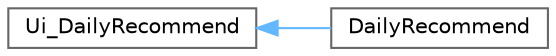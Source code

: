 digraph "类继承关系图"
{
 // LATEX_PDF_SIZE
  bgcolor="transparent";
  edge [fontname=Helvetica,fontsize=10,labelfontname=Helvetica,labelfontsize=10];
  node [fontname=Helvetica,fontsize=10,shape=box,height=0.2,width=0.4];
  rankdir="LR";
  Node0 [id="Node000000",label="Ui_DailyRecommend",height=0.2,width=0.4,color="grey40", fillcolor="white", style="filled",URL="$class_ui___daily_recommend.html",tooltip=" "];
  Node0 -> Node1 [id="edge476_Node000000_Node000001",dir="back",color="steelblue1",style="solid",tooltip=" "];
  Node1 [id="Node000001",label="DailyRecommend",height=0.2,width=0.4,color="grey40", fillcolor="white", style="filled",URL="$class_ui_1_1_daily_recommend.html",tooltip=" "];
}
